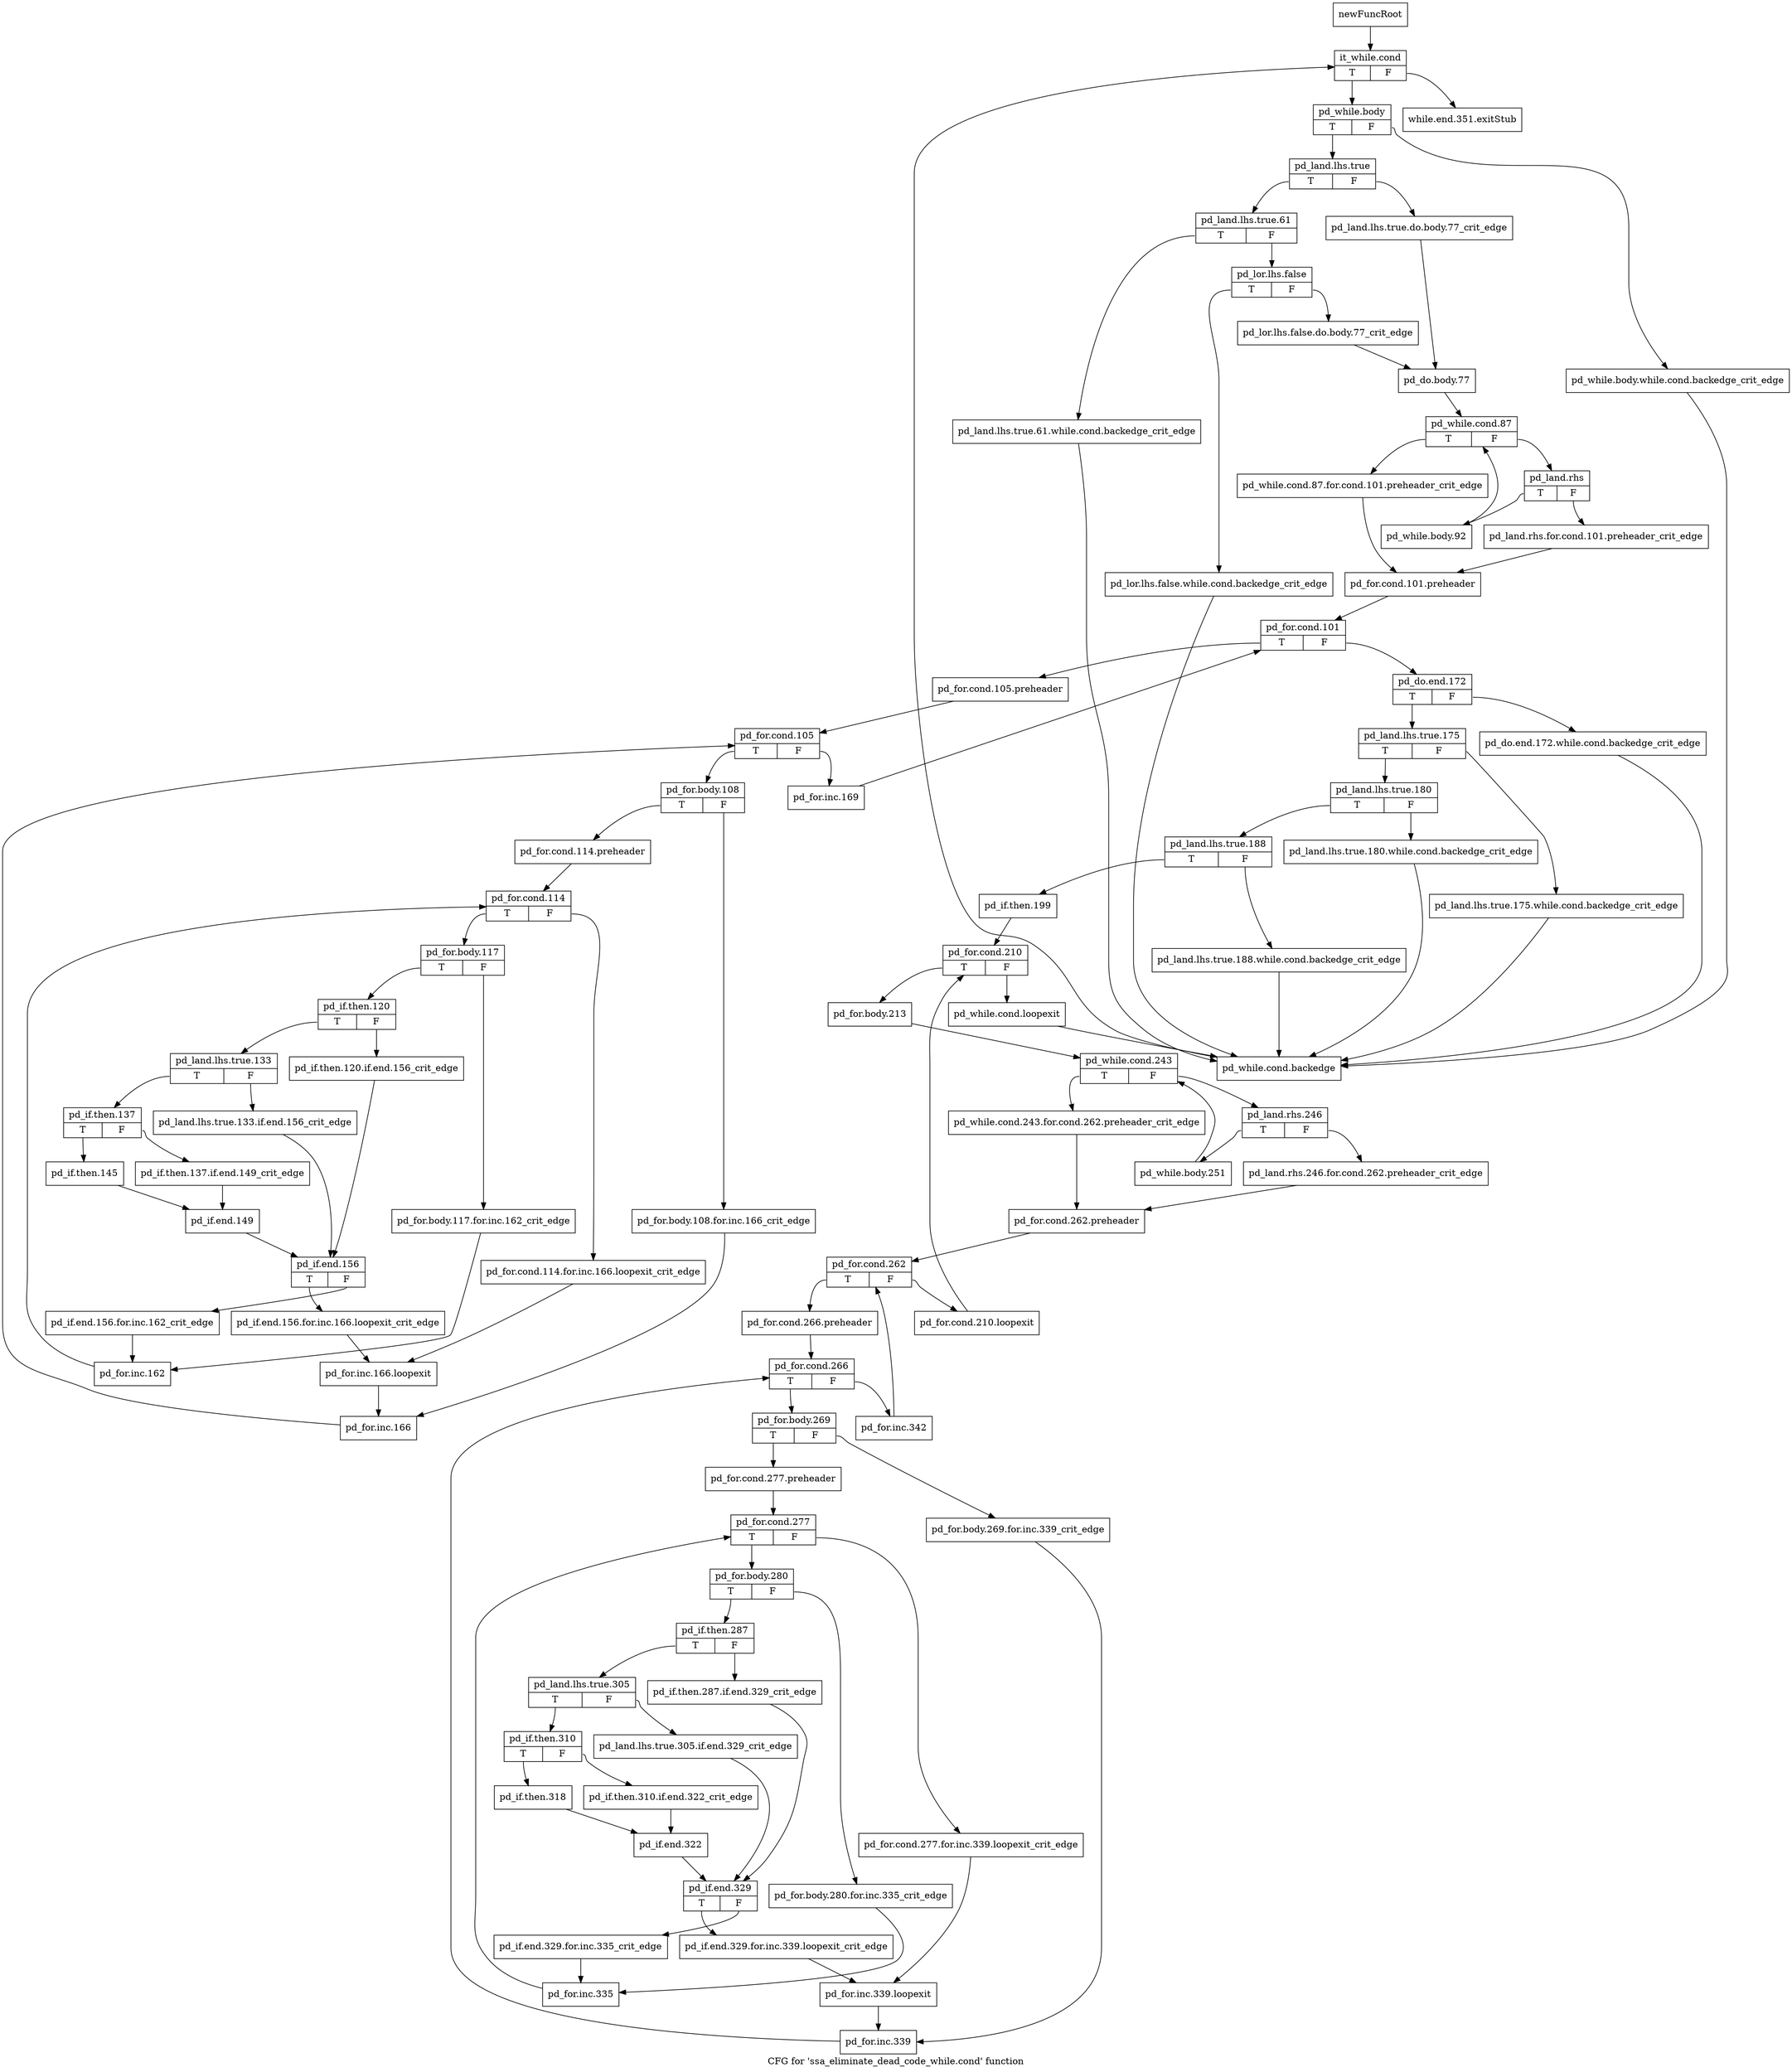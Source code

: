 digraph "CFG for 'ssa_eliminate_dead_code_while.cond' function" {
	label="CFG for 'ssa_eliminate_dead_code_while.cond' function";

	Node0xc341eb0 [shape=record,label="{newFuncRoot}"];
	Node0xc341eb0 -> Node0xc34c8b0;
	Node0xc341f00 [shape=record,label="{while.end.351.exitStub}"];
	Node0xc34c8b0 [shape=record,label="{it_while.cond|{<s0>T|<s1>F}}"];
	Node0xc34c8b0:s0 -> Node0xc34c900;
	Node0xc34c8b0:s1 -> Node0xc341f00;
	Node0xc34c900 [shape=record,label="{pd_while.body|{<s0>T|<s1>F}}"];
	Node0xc34c900:s0 -> Node0xc34c9a0;
	Node0xc34c900:s1 -> Node0xc34c950;
	Node0xc34c950 [shape=record,label="{pd_while.body.while.cond.backedge_crit_edge}"];
	Node0xc34c950 -> Node0xc34e390;
	Node0xc34c9a0 [shape=record,label="{pd_land.lhs.true|{<s0>T|<s1>F}}"];
	Node0xc34c9a0:s0 -> Node0xc34ca40;
	Node0xc34c9a0:s1 -> Node0xc34c9f0;
	Node0xc34c9f0 [shape=record,label="{pd_land.lhs.true.do.body.77_crit_edge}"];
	Node0xc34c9f0 -> Node0xc34cb30;
	Node0xc34ca40 [shape=record,label="{pd_land.lhs.true.61|{<s0>T|<s1>F}}"];
	Node0xc34ca40:s0 -> Node0xc34e340;
	Node0xc34ca40:s1 -> Node0xc34ca90;
	Node0xc34ca90 [shape=record,label="{pd_lor.lhs.false|{<s0>T|<s1>F}}"];
	Node0xc34ca90:s0 -> Node0xc34e2f0;
	Node0xc34ca90:s1 -> Node0xc34cae0;
	Node0xc34cae0 [shape=record,label="{pd_lor.lhs.false.do.body.77_crit_edge}"];
	Node0xc34cae0 -> Node0xc34cb30;
	Node0xc34cb30 [shape=record,label="{pd_do.body.77}"];
	Node0xc34cb30 -> Node0xc34cb80;
	Node0xc34cb80 [shape=record,label="{pd_while.cond.87|{<s0>T|<s1>F}}"];
	Node0xc34cb80:s0 -> Node0xc34ccc0;
	Node0xc34cb80:s1 -> Node0xc34cbd0;
	Node0xc34cbd0 [shape=record,label="{pd_land.rhs|{<s0>T|<s1>F}}"];
	Node0xc34cbd0:s0 -> Node0xc34cc70;
	Node0xc34cbd0:s1 -> Node0xc34cc20;
	Node0xc34cc20 [shape=record,label="{pd_land.rhs.for.cond.101.preheader_crit_edge}"];
	Node0xc34cc20 -> Node0xc34cd10;
	Node0xc34cc70 [shape=record,label="{pd_while.body.92}"];
	Node0xc34cc70 -> Node0xc34cb80;
	Node0xc34ccc0 [shape=record,label="{pd_while.cond.87.for.cond.101.preheader_crit_edge}"];
	Node0xc34ccc0 -> Node0xc34cd10;
	Node0xc34cd10 [shape=record,label="{pd_for.cond.101.preheader}"];
	Node0xc34cd10 -> Node0xc34cd60;
	Node0xc34cd60 [shape=record,label="{pd_for.cond.101|{<s0>T|<s1>F}}"];
	Node0xc34cd60:s0 -> Node0xc34db70;
	Node0xc34cd60:s1 -> Node0xc34cdb0;
	Node0xc34cdb0 [shape=record,label="{pd_do.end.172|{<s0>T|<s1>F}}"];
	Node0xc34cdb0:s0 -> Node0xc34ce50;
	Node0xc34cdb0:s1 -> Node0xc34ce00;
	Node0xc34ce00 [shape=record,label="{pd_do.end.172.while.cond.backedge_crit_edge}"];
	Node0xc34ce00 -> Node0xc34e390;
	Node0xc34ce50 [shape=record,label="{pd_land.lhs.true.175|{<s0>T|<s1>F}}"];
	Node0xc34ce50:s0 -> Node0xc34cef0;
	Node0xc34ce50:s1 -> Node0xc34cea0;
	Node0xc34cea0 [shape=record,label="{pd_land.lhs.true.175.while.cond.backedge_crit_edge}"];
	Node0xc34cea0 -> Node0xc34e390;
	Node0xc34cef0 [shape=record,label="{pd_land.lhs.true.180|{<s0>T|<s1>F}}"];
	Node0xc34cef0:s0 -> Node0xc34cf90;
	Node0xc34cef0:s1 -> Node0xc34cf40;
	Node0xc34cf40 [shape=record,label="{pd_land.lhs.true.180.while.cond.backedge_crit_edge}"];
	Node0xc34cf40 -> Node0xc34e390;
	Node0xc34cf90 [shape=record,label="{pd_land.lhs.true.188|{<s0>T|<s1>F}}"];
	Node0xc34cf90:s0 -> Node0xc34d030;
	Node0xc34cf90:s1 -> Node0xc34cfe0;
	Node0xc34cfe0 [shape=record,label="{pd_land.lhs.true.188.while.cond.backedge_crit_edge}"];
	Node0xc34cfe0 -> Node0xc34e390;
	Node0xc34d030 [shape=record,label="{pd_if.then.199}"];
	Node0xc34d030 -> Node0xc34d080;
	Node0xc34d080 [shape=record,label="{pd_for.cond.210|{<s0>T|<s1>F}}"];
	Node0xc34d080:s0 -> Node0xc34d120;
	Node0xc34d080:s1 -> Node0xc34d0d0;
	Node0xc34d0d0 [shape=record,label="{pd_while.cond.loopexit}"];
	Node0xc34d0d0 -> Node0xc34e390;
	Node0xc34d120 [shape=record,label="{pd_for.body.213}"];
	Node0xc34d120 -> Node0xc34d170;
	Node0xc34d170 [shape=record,label="{pd_while.cond.243|{<s0>T|<s1>F}}"];
	Node0xc34d170:s0 -> Node0xc34d2b0;
	Node0xc34d170:s1 -> Node0xc34d1c0;
	Node0xc34d1c0 [shape=record,label="{pd_land.rhs.246|{<s0>T|<s1>F}}"];
	Node0xc34d1c0:s0 -> Node0xc34d260;
	Node0xc34d1c0:s1 -> Node0xc34d210;
	Node0xc34d210 [shape=record,label="{pd_land.rhs.246.for.cond.262.preheader_crit_edge}"];
	Node0xc34d210 -> Node0xc34d300;
	Node0xc34d260 [shape=record,label="{pd_while.body.251}"];
	Node0xc34d260 -> Node0xc34d170;
	Node0xc34d2b0 [shape=record,label="{pd_while.cond.243.for.cond.262.preheader_crit_edge}"];
	Node0xc34d2b0 -> Node0xc34d300;
	Node0xc34d300 [shape=record,label="{pd_for.cond.262.preheader}"];
	Node0xc34d300 -> Node0xc34d350;
	Node0xc34d350 [shape=record,label="{pd_for.cond.262|{<s0>T|<s1>F}}"];
	Node0xc34d350:s0 -> Node0xc34d3f0;
	Node0xc34d350:s1 -> Node0xc34d3a0;
	Node0xc34d3a0 [shape=record,label="{pd_for.cond.210.loopexit}"];
	Node0xc34d3a0 -> Node0xc34d080;
	Node0xc34d3f0 [shape=record,label="{pd_for.cond.266.preheader}"];
	Node0xc34d3f0 -> Node0xc34d440;
	Node0xc34d440 [shape=record,label="{pd_for.cond.266|{<s0>T|<s1>F}}"];
	Node0xc34d440:s0 -> Node0xc34d4e0;
	Node0xc34d440:s1 -> Node0xc34d490;
	Node0xc34d490 [shape=record,label="{pd_for.inc.342}"];
	Node0xc34d490 -> Node0xc34d350;
	Node0xc34d4e0 [shape=record,label="{pd_for.body.269|{<s0>T|<s1>F}}"];
	Node0xc34d4e0:s0 -> Node0xc34d580;
	Node0xc34d4e0:s1 -> Node0xc34d530;
	Node0xc34d530 [shape=record,label="{pd_for.body.269.for.inc.339_crit_edge}"];
	Node0xc34d530 -> Node0xc34db20;
	Node0xc34d580 [shape=record,label="{pd_for.cond.277.preheader}"];
	Node0xc34d580 -> Node0xc34d5d0;
	Node0xc34d5d0 [shape=record,label="{pd_for.cond.277|{<s0>T|<s1>F}}"];
	Node0xc34d5d0:s0 -> Node0xc34d670;
	Node0xc34d5d0:s1 -> Node0xc34d620;
	Node0xc34d620 [shape=record,label="{pd_for.cond.277.for.inc.339.loopexit_crit_edge}"];
	Node0xc34d620 -> Node0xc34dad0;
	Node0xc34d670 [shape=record,label="{pd_for.body.280|{<s0>T|<s1>F}}"];
	Node0xc34d670:s0 -> Node0xc34d710;
	Node0xc34d670:s1 -> Node0xc34d6c0;
	Node0xc34d6c0 [shape=record,label="{pd_for.body.280.for.inc.335_crit_edge}"];
	Node0xc34d6c0 -> Node0xc34da30;
	Node0xc34d710 [shape=record,label="{pd_if.then.287|{<s0>T|<s1>F}}"];
	Node0xc34d710:s0 -> Node0xc34d7b0;
	Node0xc34d710:s1 -> Node0xc34d760;
	Node0xc34d760 [shape=record,label="{pd_if.then.287.if.end.329_crit_edge}"];
	Node0xc34d760 -> Node0xc34d990;
	Node0xc34d7b0 [shape=record,label="{pd_land.lhs.true.305|{<s0>T|<s1>F}}"];
	Node0xc34d7b0:s0 -> Node0xc34d850;
	Node0xc34d7b0:s1 -> Node0xc34d800;
	Node0xc34d800 [shape=record,label="{pd_land.lhs.true.305.if.end.329_crit_edge}"];
	Node0xc34d800 -> Node0xc34d990;
	Node0xc34d850 [shape=record,label="{pd_if.then.310|{<s0>T|<s1>F}}"];
	Node0xc34d850:s0 -> Node0xc34d8f0;
	Node0xc34d850:s1 -> Node0xc34d8a0;
	Node0xc34d8a0 [shape=record,label="{pd_if.then.310.if.end.322_crit_edge}"];
	Node0xc34d8a0 -> Node0xc34d940;
	Node0xc34d8f0 [shape=record,label="{pd_if.then.318}"];
	Node0xc34d8f0 -> Node0xc34d940;
	Node0xc34d940 [shape=record,label="{pd_if.end.322}"];
	Node0xc34d940 -> Node0xc34d990;
	Node0xc34d990 [shape=record,label="{pd_if.end.329|{<s0>T|<s1>F}}"];
	Node0xc34d990:s0 -> Node0xc34da80;
	Node0xc34d990:s1 -> Node0xc34d9e0;
	Node0xc34d9e0 [shape=record,label="{pd_if.end.329.for.inc.335_crit_edge}"];
	Node0xc34d9e0 -> Node0xc34da30;
	Node0xc34da30 [shape=record,label="{pd_for.inc.335}"];
	Node0xc34da30 -> Node0xc34d5d0;
	Node0xc34da80 [shape=record,label="{pd_if.end.329.for.inc.339.loopexit_crit_edge}"];
	Node0xc34da80 -> Node0xc34dad0;
	Node0xc34dad0 [shape=record,label="{pd_for.inc.339.loopexit}"];
	Node0xc34dad0 -> Node0xc34db20;
	Node0xc34db20 [shape=record,label="{pd_for.inc.339}"];
	Node0xc34db20 -> Node0xc34d440;
	Node0xc34db70 [shape=record,label="{pd_for.cond.105.preheader}"];
	Node0xc34db70 -> Node0xc34dbc0;
	Node0xc34dbc0 [shape=record,label="{pd_for.cond.105|{<s0>T|<s1>F}}"];
	Node0xc34dbc0:s0 -> Node0xc34dc60;
	Node0xc34dbc0:s1 -> Node0xc34dc10;
	Node0xc34dc10 [shape=record,label="{pd_for.inc.169}"];
	Node0xc34dc10 -> Node0xc34cd60;
	Node0xc34dc60 [shape=record,label="{pd_for.body.108|{<s0>T|<s1>F}}"];
	Node0xc34dc60:s0 -> Node0xc34dd00;
	Node0xc34dc60:s1 -> Node0xc34dcb0;
	Node0xc34dcb0 [shape=record,label="{pd_for.body.108.for.inc.166_crit_edge}"];
	Node0xc34dcb0 -> Node0xc34e2a0;
	Node0xc34dd00 [shape=record,label="{pd_for.cond.114.preheader}"];
	Node0xc34dd00 -> Node0xc34dd50;
	Node0xc34dd50 [shape=record,label="{pd_for.cond.114|{<s0>T|<s1>F}}"];
	Node0xc34dd50:s0 -> Node0xc34ddf0;
	Node0xc34dd50:s1 -> Node0xc34dda0;
	Node0xc34dda0 [shape=record,label="{pd_for.cond.114.for.inc.166.loopexit_crit_edge}"];
	Node0xc34dda0 -> Node0xc34e250;
	Node0xc34ddf0 [shape=record,label="{pd_for.body.117|{<s0>T|<s1>F}}"];
	Node0xc34ddf0:s0 -> Node0xc34de90;
	Node0xc34ddf0:s1 -> Node0xc34de40;
	Node0xc34de40 [shape=record,label="{pd_for.body.117.for.inc.162_crit_edge}"];
	Node0xc34de40 -> Node0xc34e1b0;
	Node0xc34de90 [shape=record,label="{pd_if.then.120|{<s0>T|<s1>F}}"];
	Node0xc34de90:s0 -> Node0xc34df30;
	Node0xc34de90:s1 -> Node0xc34dee0;
	Node0xc34dee0 [shape=record,label="{pd_if.then.120.if.end.156_crit_edge}"];
	Node0xc34dee0 -> Node0xc34e110;
	Node0xc34df30 [shape=record,label="{pd_land.lhs.true.133|{<s0>T|<s1>F}}"];
	Node0xc34df30:s0 -> Node0xc34dfd0;
	Node0xc34df30:s1 -> Node0xc34df80;
	Node0xc34df80 [shape=record,label="{pd_land.lhs.true.133.if.end.156_crit_edge}"];
	Node0xc34df80 -> Node0xc34e110;
	Node0xc34dfd0 [shape=record,label="{pd_if.then.137|{<s0>T|<s1>F}}"];
	Node0xc34dfd0:s0 -> Node0xc34e070;
	Node0xc34dfd0:s1 -> Node0xc34e020;
	Node0xc34e020 [shape=record,label="{pd_if.then.137.if.end.149_crit_edge}"];
	Node0xc34e020 -> Node0xc34e0c0;
	Node0xc34e070 [shape=record,label="{pd_if.then.145}"];
	Node0xc34e070 -> Node0xc34e0c0;
	Node0xc34e0c0 [shape=record,label="{pd_if.end.149}"];
	Node0xc34e0c0 -> Node0xc34e110;
	Node0xc34e110 [shape=record,label="{pd_if.end.156|{<s0>T|<s1>F}}"];
	Node0xc34e110:s0 -> Node0xc34e200;
	Node0xc34e110:s1 -> Node0xc34e160;
	Node0xc34e160 [shape=record,label="{pd_if.end.156.for.inc.162_crit_edge}"];
	Node0xc34e160 -> Node0xc34e1b0;
	Node0xc34e1b0 [shape=record,label="{pd_for.inc.162}"];
	Node0xc34e1b0 -> Node0xc34dd50;
	Node0xc34e200 [shape=record,label="{pd_if.end.156.for.inc.166.loopexit_crit_edge}"];
	Node0xc34e200 -> Node0xc34e250;
	Node0xc34e250 [shape=record,label="{pd_for.inc.166.loopexit}"];
	Node0xc34e250 -> Node0xc34e2a0;
	Node0xc34e2a0 [shape=record,label="{pd_for.inc.166}"];
	Node0xc34e2a0 -> Node0xc34dbc0;
	Node0xc34e2f0 [shape=record,label="{pd_lor.lhs.false.while.cond.backedge_crit_edge}"];
	Node0xc34e2f0 -> Node0xc34e390;
	Node0xc34e340 [shape=record,label="{pd_land.lhs.true.61.while.cond.backedge_crit_edge}"];
	Node0xc34e340 -> Node0xc34e390;
	Node0xc34e390 [shape=record,label="{pd_while.cond.backedge}"];
	Node0xc34e390 -> Node0xc34c8b0;
}
